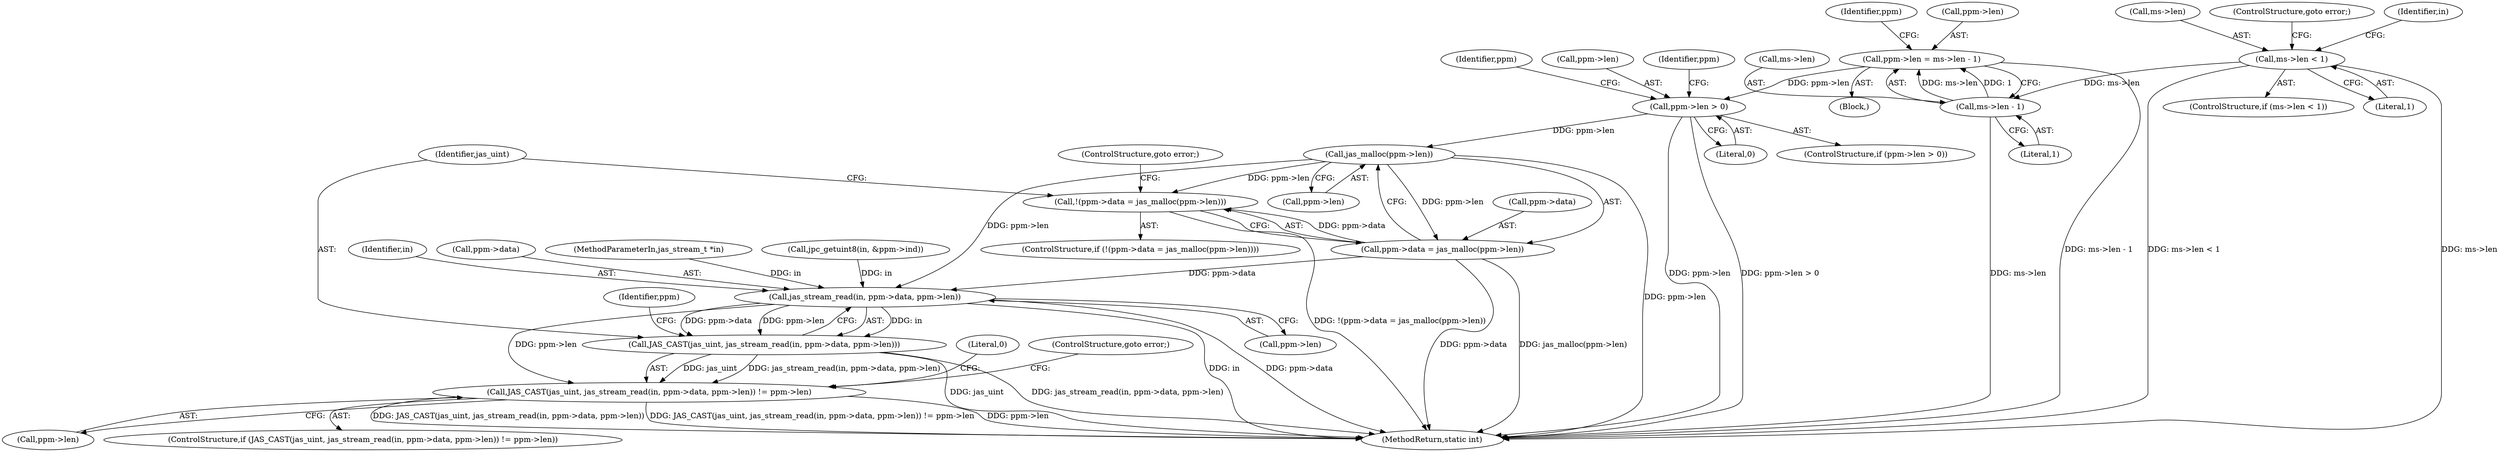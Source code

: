 digraph "0_jasper_d42b2388f7f8e0332c846675133acea151fc557a_35@pointer" {
"1000150" [label="(Call,ppm->len > 0)"];
"1000140" [label="(Call,ppm->len = ms->len - 1)"];
"1000144" [label="(Call,ms->len - 1)"];
"1000124" [label="(Call,ms->len < 1)"];
"1000162" [label="(Call,jas_malloc(ppm->len))"];
"1000157" [label="(Call,!(ppm->data = jas_malloc(ppm->len)))"];
"1000158" [label="(Call,ppm->data = jas_malloc(ppm->len))"];
"1000172" [label="(Call,jas_stream_read(in, ppm->data, ppm->len))"];
"1000170" [label="(Call,JAS_CAST(jas_uint, jas_stream_read(in, ppm->data, ppm->len)))"];
"1000169" [label="(Call,JAS_CAST(jas_uint, jas_stream_read(in, ppm->data, ppm->len)) != ppm->len)"];
"1000159" [label="(Call,ppm->data)"];
"1000156" [label="(ControlStructure,if (!(ppm->data = jas_malloc(ppm->len))))"];
"1000189" [label="(Identifier,ppm)"];
"1000177" [label="(Call,ppm->len)"];
"1000162" [label="(Call,jas_malloc(ppm->len))"];
"1000151" [label="(Call,ppm->len)"];
"1000148" [label="(Literal,1)"];
"1000163" [label="(Call,ppm->len)"];
"1000150" [label="(Call,ppm->len > 0)"];
"1000141" [label="(Call,ppm->len)"];
"1000169" [label="(Call,JAS_CAST(jas_uint, jas_stream_read(in, ppm->data, ppm->len)) != ppm->len)"];
"1000171" [label="(Identifier,jas_uint)"];
"1000154" [label="(Literal,0)"];
"1000140" [label="(Call,ppm->len = ms->len - 1)"];
"1000149" [label="(ControlStructure,if (ppm->len > 0))"];
"1000173" [label="(Identifier,in)"];
"1000160" [label="(Identifier,ppm)"];
"1000172" [label="(Call,jas_stream_read(in, ppm->data, ppm->len))"];
"1000144" [label="(Call,ms->len - 1)"];
"1000157" [label="(Call,!(ppm->data = jas_malloc(ppm->len)))"];
"1000158" [label="(Call,ppm->data = jas_malloc(ppm->len))"];
"1000128" [label="(Literal,1)"];
"1000193" [label="(Literal,0)"];
"1000145" [label="(Call,ms->len)"];
"1000125" [label="(Call,ms->len)"];
"1000130" [label="(ControlStructure,goto error;)"];
"1000170" [label="(Call,JAS_CAST(jas_uint, jas_stream_read(in, ppm->data, ppm->len)))"];
"1000180" [label="(Call,ppm->len)"];
"1000181" [label="(Identifier,ppm)"];
"1000167" [label="(ControlStructure,goto error;)"];
"1000174" [label="(Call,ppm->data)"];
"1000123" [label="(ControlStructure,if (ms->len < 1))"];
"1000152" [label="(Identifier,ppm)"];
"1000200" [label="(MethodReturn,static int)"];
"1000105" [label="(Block,)"];
"1000124" [label="(Call,ms->len < 1)"];
"1000133" [label="(Identifier,in)"];
"1000184" [label="(ControlStructure,goto error;)"];
"1000104" [label="(MethodParameterIn,jas_stream_t *in)"];
"1000168" [label="(ControlStructure,if (JAS_CAST(jas_uint, jas_stream_read(in, ppm->data, ppm->len)) != ppm->len))"];
"1000132" [label="(Call,jpc_getuint8(in, &ppm->ind))"];
"1000150" -> "1000149"  [label="AST: "];
"1000150" -> "1000154"  [label="CFG: "];
"1000151" -> "1000150"  [label="AST: "];
"1000154" -> "1000150"  [label="AST: "];
"1000160" -> "1000150"  [label="CFG: "];
"1000189" -> "1000150"  [label="CFG: "];
"1000150" -> "1000200"  [label="DDG: ppm->len"];
"1000150" -> "1000200"  [label="DDG: ppm->len > 0"];
"1000140" -> "1000150"  [label="DDG: ppm->len"];
"1000150" -> "1000162"  [label="DDG: ppm->len"];
"1000140" -> "1000105"  [label="AST: "];
"1000140" -> "1000144"  [label="CFG: "];
"1000141" -> "1000140"  [label="AST: "];
"1000144" -> "1000140"  [label="AST: "];
"1000152" -> "1000140"  [label="CFG: "];
"1000140" -> "1000200"  [label="DDG: ms->len - 1"];
"1000144" -> "1000140"  [label="DDG: ms->len"];
"1000144" -> "1000140"  [label="DDG: 1"];
"1000144" -> "1000148"  [label="CFG: "];
"1000145" -> "1000144"  [label="AST: "];
"1000148" -> "1000144"  [label="AST: "];
"1000144" -> "1000200"  [label="DDG: ms->len"];
"1000124" -> "1000144"  [label="DDG: ms->len"];
"1000124" -> "1000123"  [label="AST: "];
"1000124" -> "1000128"  [label="CFG: "];
"1000125" -> "1000124"  [label="AST: "];
"1000128" -> "1000124"  [label="AST: "];
"1000130" -> "1000124"  [label="CFG: "];
"1000133" -> "1000124"  [label="CFG: "];
"1000124" -> "1000200"  [label="DDG: ms->len"];
"1000124" -> "1000200"  [label="DDG: ms->len < 1"];
"1000162" -> "1000158"  [label="AST: "];
"1000162" -> "1000163"  [label="CFG: "];
"1000163" -> "1000162"  [label="AST: "];
"1000158" -> "1000162"  [label="CFG: "];
"1000162" -> "1000200"  [label="DDG: ppm->len"];
"1000162" -> "1000157"  [label="DDG: ppm->len"];
"1000162" -> "1000158"  [label="DDG: ppm->len"];
"1000162" -> "1000172"  [label="DDG: ppm->len"];
"1000157" -> "1000156"  [label="AST: "];
"1000157" -> "1000158"  [label="CFG: "];
"1000158" -> "1000157"  [label="AST: "];
"1000167" -> "1000157"  [label="CFG: "];
"1000171" -> "1000157"  [label="CFG: "];
"1000157" -> "1000200"  [label="DDG: !(ppm->data = jas_malloc(ppm->len))"];
"1000158" -> "1000157"  [label="DDG: ppm->data"];
"1000159" -> "1000158"  [label="AST: "];
"1000158" -> "1000200"  [label="DDG: ppm->data"];
"1000158" -> "1000200"  [label="DDG: jas_malloc(ppm->len)"];
"1000158" -> "1000172"  [label="DDG: ppm->data"];
"1000172" -> "1000170"  [label="AST: "];
"1000172" -> "1000177"  [label="CFG: "];
"1000173" -> "1000172"  [label="AST: "];
"1000174" -> "1000172"  [label="AST: "];
"1000177" -> "1000172"  [label="AST: "];
"1000170" -> "1000172"  [label="CFG: "];
"1000172" -> "1000200"  [label="DDG: in"];
"1000172" -> "1000200"  [label="DDG: ppm->data"];
"1000172" -> "1000170"  [label="DDG: in"];
"1000172" -> "1000170"  [label="DDG: ppm->data"];
"1000172" -> "1000170"  [label="DDG: ppm->len"];
"1000132" -> "1000172"  [label="DDG: in"];
"1000104" -> "1000172"  [label="DDG: in"];
"1000172" -> "1000169"  [label="DDG: ppm->len"];
"1000170" -> "1000169"  [label="AST: "];
"1000171" -> "1000170"  [label="AST: "];
"1000181" -> "1000170"  [label="CFG: "];
"1000170" -> "1000200"  [label="DDG: jas_stream_read(in, ppm->data, ppm->len)"];
"1000170" -> "1000200"  [label="DDG: jas_uint"];
"1000170" -> "1000169"  [label="DDG: jas_uint"];
"1000170" -> "1000169"  [label="DDG: jas_stream_read(in, ppm->data, ppm->len)"];
"1000169" -> "1000168"  [label="AST: "];
"1000169" -> "1000180"  [label="CFG: "];
"1000180" -> "1000169"  [label="AST: "];
"1000184" -> "1000169"  [label="CFG: "];
"1000193" -> "1000169"  [label="CFG: "];
"1000169" -> "1000200"  [label="DDG: JAS_CAST(jas_uint, jas_stream_read(in, ppm->data, ppm->len)) != ppm->len"];
"1000169" -> "1000200"  [label="DDG: ppm->len"];
"1000169" -> "1000200"  [label="DDG: JAS_CAST(jas_uint, jas_stream_read(in, ppm->data, ppm->len))"];
}
